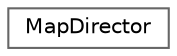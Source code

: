 digraph "Graphical Class Hierarchy"
{
 // LATEX_PDF_SIZE
  bgcolor="transparent";
  edge [fontname=Helvetica,fontsize=10,labelfontname=Helvetica,labelfontsize=10];
  node [fontname=Helvetica,fontsize=10,shape=box,height=0.2,width=0.4];
  rankdir="LR";
  Node0 [id="Node000000",label="MapDirector",height=0.2,width=0.4,color="grey40", fillcolor="white", style="filled",URL="$class_map_director.html",tooltip="MapDirector class to use the implemented Builder Pattern to build specific Maps."];
}
